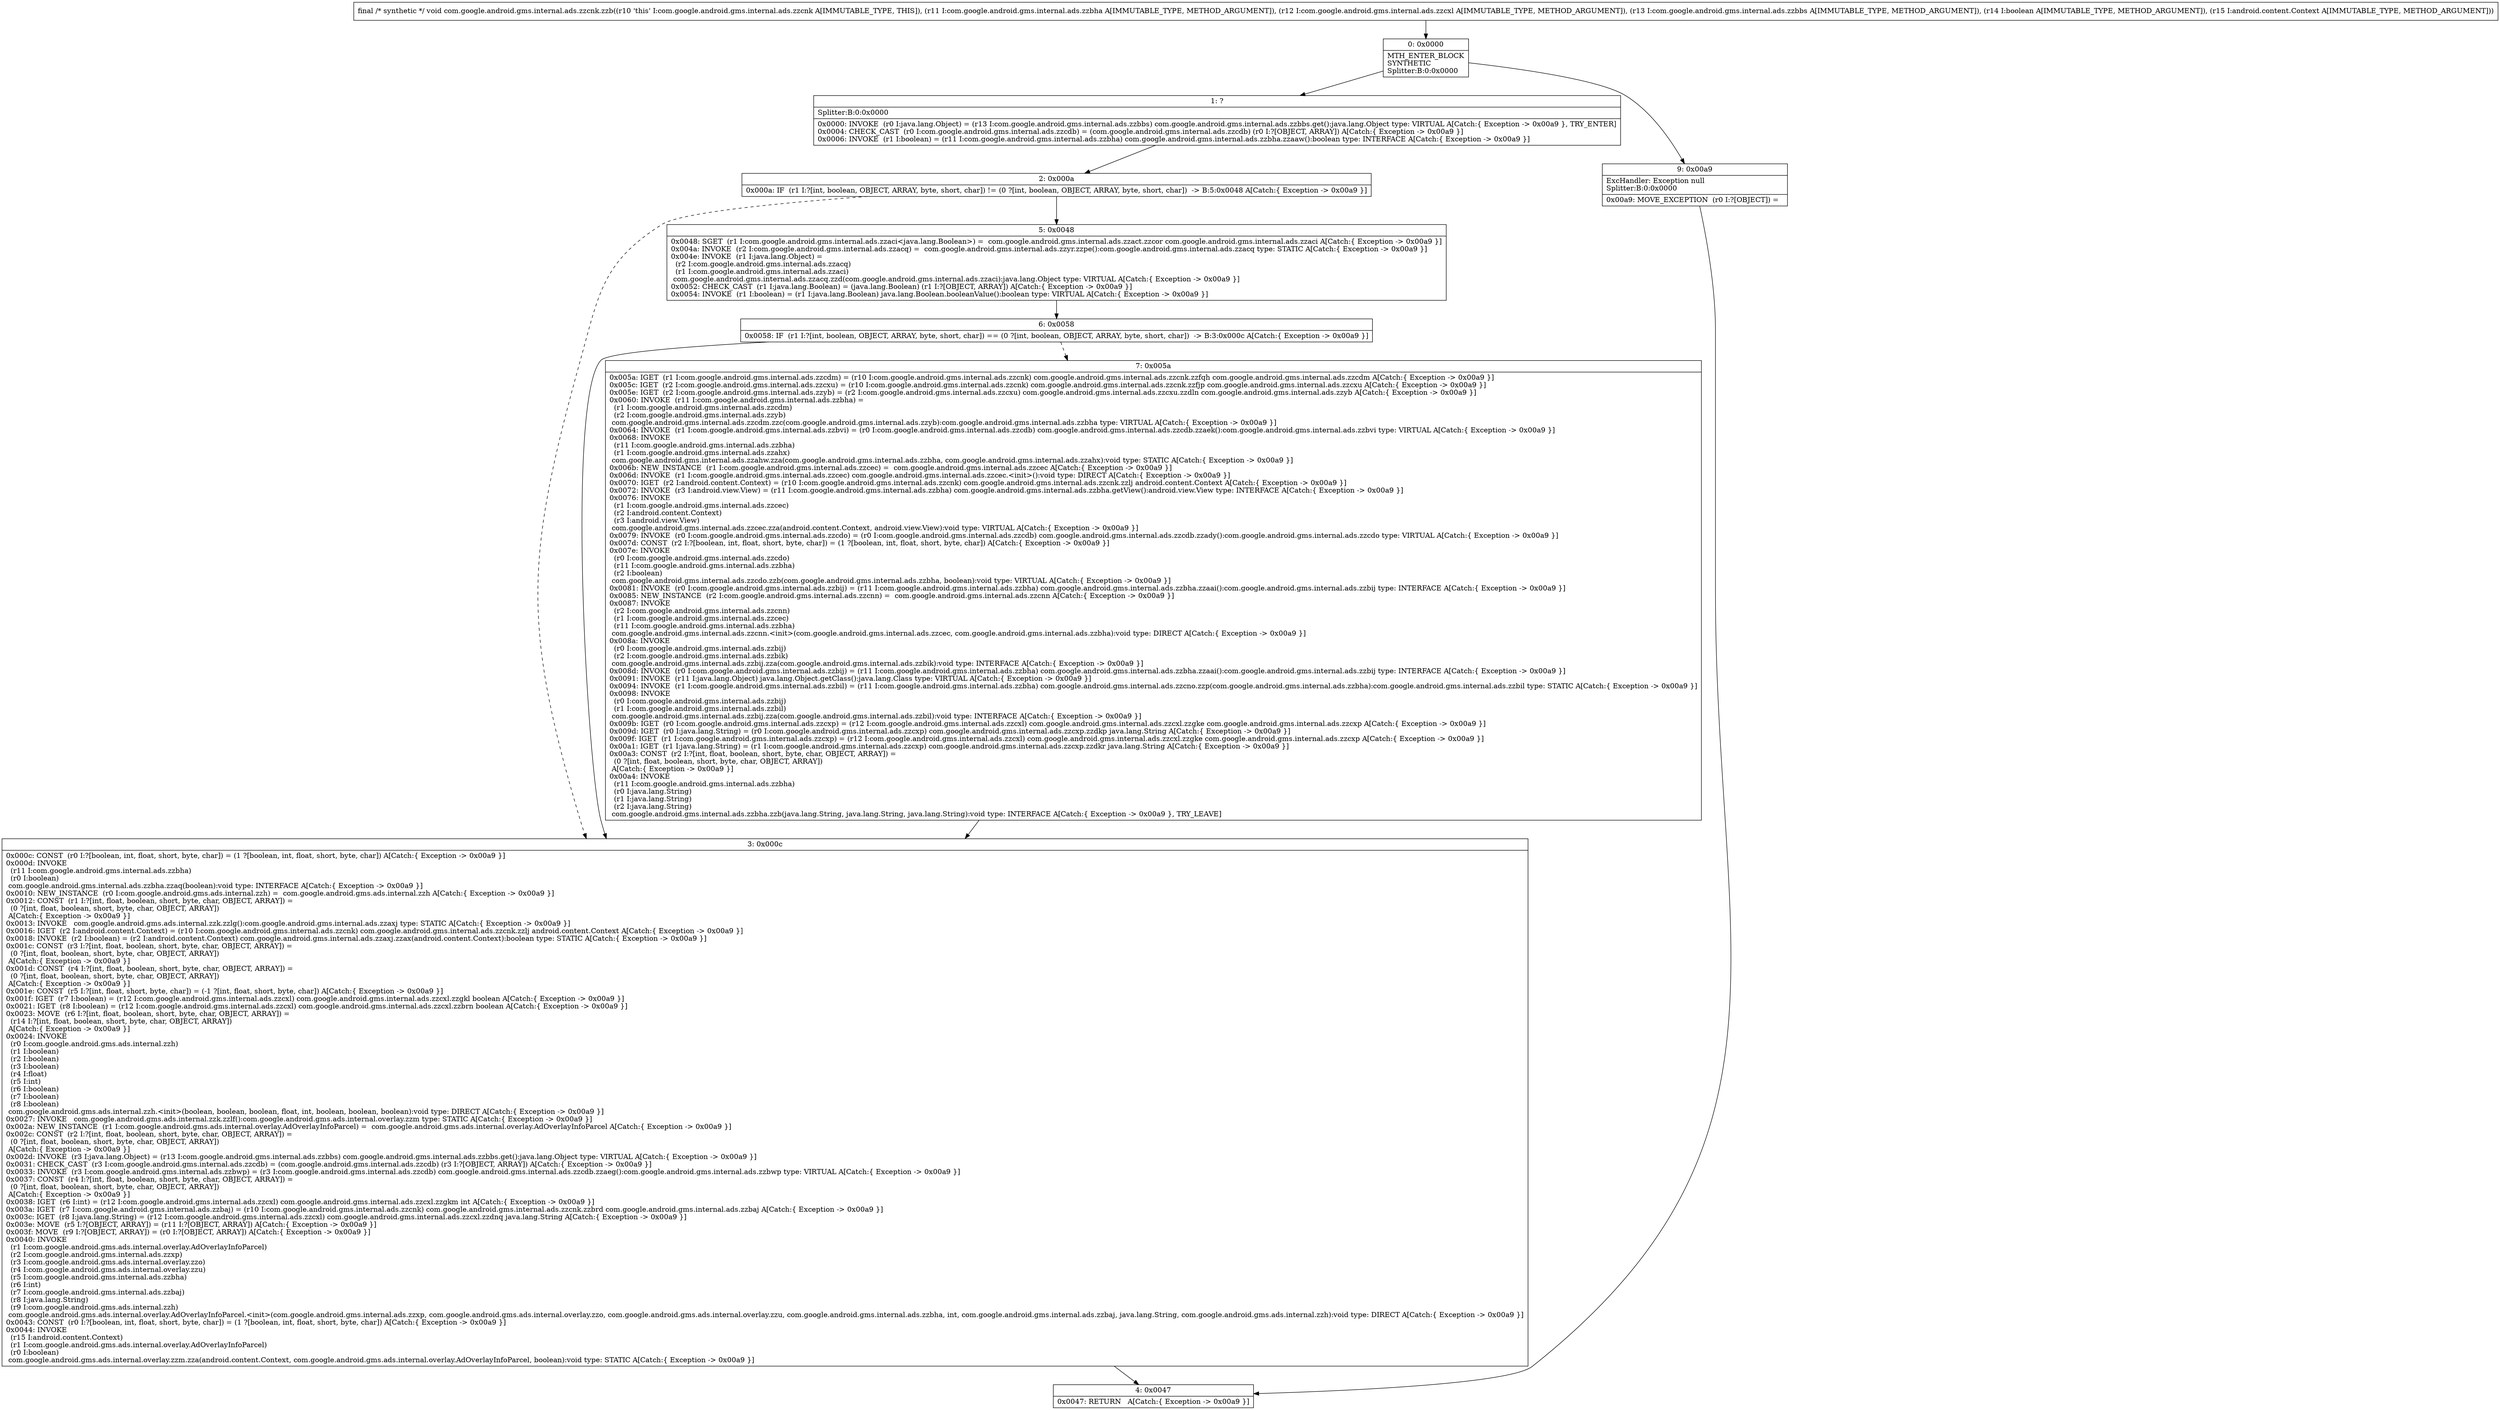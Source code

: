 digraph "CFG forcom.google.android.gms.internal.ads.zzcnk.zzb(Lcom\/google\/android\/gms\/internal\/ads\/zzbha;Lcom\/google\/android\/gms\/internal\/ads\/zzcxl;Lcom\/google\/android\/gms\/internal\/ads\/zzbbs;ZLandroid\/content\/Context;)V" {
Node_0 [shape=record,label="{0\:\ 0x0000|MTH_ENTER_BLOCK\lSYNTHETIC\lSplitter:B:0:0x0000\l}"];
Node_1 [shape=record,label="{1\:\ ?|Splitter:B:0:0x0000\l|0x0000: INVOKE  (r0 I:java.lang.Object) = (r13 I:com.google.android.gms.internal.ads.zzbbs) com.google.android.gms.internal.ads.zzbbs.get():java.lang.Object type: VIRTUAL A[Catch:\{ Exception \-\> 0x00a9 \}, TRY_ENTER]\l0x0004: CHECK_CAST  (r0 I:com.google.android.gms.internal.ads.zzcdb) = (com.google.android.gms.internal.ads.zzcdb) (r0 I:?[OBJECT, ARRAY]) A[Catch:\{ Exception \-\> 0x00a9 \}]\l0x0006: INVOKE  (r1 I:boolean) = (r11 I:com.google.android.gms.internal.ads.zzbha) com.google.android.gms.internal.ads.zzbha.zzaaw():boolean type: INTERFACE A[Catch:\{ Exception \-\> 0x00a9 \}]\l}"];
Node_2 [shape=record,label="{2\:\ 0x000a|0x000a: IF  (r1 I:?[int, boolean, OBJECT, ARRAY, byte, short, char]) != (0 ?[int, boolean, OBJECT, ARRAY, byte, short, char])  \-\> B:5:0x0048 A[Catch:\{ Exception \-\> 0x00a9 \}]\l}"];
Node_3 [shape=record,label="{3\:\ 0x000c|0x000c: CONST  (r0 I:?[boolean, int, float, short, byte, char]) = (1 ?[boolean, int, float, short, byte, char]) A[Catch:\{ Exception \-\> 0x00a9 \}]\l0x000d: INVOKE  \l  (r11 I:com.google.android.gms.internal.ads.zzbha)\l  (r0 I:boolean)\l com.google.android.gms.internal.ads.zzbha.zzaq(boolean):void type: INTERFACE A[Catch:\{ Exception \-\> 0x00a9 \}]\l0x0010: NEW_INSTANCE  (r0 I:com.google.android.gms.ads.internal.zzh) =  com.google.android.gms.ads.internal.zzh A[Catch:\{ Exception \-\> 0x00a9 \}]\l0x0012: CONST  (r1 I:?[int, float, boolean, short, byte, char, OBJECT, ARRAY]) = \l  (0 ?[int, float, boolean, short, byte, char, OBJECT, ARRAY])\l A[Catch:\{ Exception \-\> 0x00a9 \}]\l0x0013: INVOKE   com.google.android.gms.ads.internal.zzk.zzlg():com.google.android.gms.internal.ads.zzaxj type: STATIC A[Catch:\{ Exception \-\> 0x00a9 \}]\l0x0016: IGET  (r2 I:android.content.Context) = (r10 I:com.google.android.gms.internal.ads.zzcnk) com.google.android.gms.internal.ads.zzcnk.zzlj android.content.Context A[Catch:\{ Exception \-\> 0x00a9 \}]\l0x0018: INVOKE  (r2 I:boolean) = (r2 I:android.content.Context) com.google.android.gms.internal.ads.zzaxj.zzax(android.content.Context):boolean type: STATIC A[Catch:\{ Exception \-\> 0x00a9 \}]\l0x001c: CONST  (r3 I:?[int, float, boolean, short, byte, char, OBJECT, ARRAY]) = \l  (0 ?[int, float, boolean, short, byte, char, OBJECT, ARRAY])\l A[Catch:\{ Exception \-\> 0x00a9 \}]\l0x001d: CONST  (r4 I:?[int, float, boolean, short, byte, char, OBJECT, ARRAY]) = \l  (0 ?[int, float, boolean, short, byte, char, OBJECT, ARRAY])\l A[Catch:\{ Exception \-\> 0x00a9 \}]\l0x001e: CONST  (r5 I:?[int, float, short, byte, char]) = (\-1 ?[int, float, short, byte, char]) A[Catch:\{ Exception \-\> 0x00a9 \}]\l0x001f: IGET  (r7 I:boolean) = (r12 I:com.google.android.gms.internal.ads.zzcxl) com.google.android.gms.internal.ads.zzcxl.zzgkl boolean A[Catch:\{ Exception \-\> 0x00a9 \}]\l0x0021: IGET  (r8 I:boolean) = (r12 I:com.google.android.gms.internal.ads.zzcxl) com.google.android.gms.internal.ads.zzcxl.zzbrn boolean A[Catch:\{ Exception \-\> 0x00a9 \}]\l0x0023: MOVE  (r6 I:?[int, float, boolean, short, byte, char, OBJECT, ARRAY]) = \l  (r14 I:?[int, float, boolean, short, byte, char, OBJECT, ARRAY])\l A[Catch:\{ Exception \-\> 0x00a9 \}]\l0x0024: INVOKE  \l  (r0 I:com.google.android.gms.ads.internal.zzh)\l  (r1 I:boolean)\l  (r2 I:boolean)\l  (r3 I:boolean)\l  (r4 I:float)\l  (r5 I:int)\l  (r6 I:boolean)\l  (r7 I:boolean)\l  (r8 I:boolean)\l com.google.android.gms.ads.internal.zzh.\<init\>(boolean, boolean, boolean, float, int, boolean, boolean, boolean):void type: DIRECT A[Catch:\{ Exception \-\> 0x00a9 \}]\l0x0027: INVOKE   com.google.android.gms.ads.internal.zzk.zzlf():com.google.android.gms.ads.internal.overlay.zzm type: STATIC A[Catch:\{ Exception \-\> 0x00a9 \}]\l0x002a: NEW_INSTANCE  (r1 I:com.google.android.gms.ads.internal.overlay.AdOverlayInfoParcel) =  com.google.android.gms.ads.internal.overlay.AdOverlayInfoParcel A[Catch:\{ Exception \-\> 0x00a9 \}]\l0x002c: CONST  (r2 I:?[int, float, boolean, short, byte, char, OBJECT, ARRAY]) = \l  (0 ?[int, float, boolean, short, byte, char, OBJECT, ARRAY])\l A[Catch:\{ Exception \-\> 0x00a9 \}]\l0x002d: INVOKE  (r3 I:java.lang.Object) = (r13 I:com.google.android.gms.internal.ads.zzbbs) com.google.android.gms.internal.ads.zzbbs.get():java.lang.Object type: VIRTUAL A[Catch:\{ Exception \-\> 0x00a9 \}]\l0x0031: CHECK_CAST  (r3 I:com.google.android.gms.internal.ads.zzcdb) = (com.google.android.gms.internal.ads.zzcdb) (r3 I:?[OBJECT, ARRAY]) A[Catch:\{ Exception \-\> 0x00a9 \}]\l0x0033: INVOKE  (r3 I:com.google.android.gms.internal.ads.zzbwp) = (r3 I:com.google.android.gms.internal.ads.zzcdb) com.google.android.gms.internal.ads.zzcdb.zzaeg():com.google.android.gms.internal.ads.zzbwp type: VIRTUAL A[Catch:\{ Exception \-\> 0x00a9 \}]\l0x0037: CONST  (r4 I:?[int, float, boolean, short, byte, char, OBJECT, ARRAY]) = \l  (0 ?[int, float, boolean, short, byte, char, OBJECT, ARRAY])\l A[Catch:\{ Exception \-\> 0x00a9 \}]\l0x0038: IGET  (r6 I:int) = (r12 I:com.google.android.gms.internal.ads.zzcxl) com.google.android.gms.internal.ads.zzcxl.zzgkm int A[Catch:\{ Exception \-\> 0x00a9 \}]\l0x003a: IGET  (r7 I:com.google.android.gms.internal.ads.zzbaj) = (r10 I:com.google.android.gms.internal.ads.zzcnk) com.google.android.gms.internal.ads.zzcnk.zzbrd com.google.android.gms.internal.ads.zzbaj A[Catch:\{ Exception \-\> 0x00a9 \}]\l0x003c: IGET  (r8 I:java.lang.String) = (r12 I:com.google.android.gms.internal.ads.zzcxl) com.google.android.gms.internal.ads.zzcxl.zzdnq java.lang.String A[Catch:\{ Exception \-\> 0x00a9 \}]\l0x003e: MOVE  (r5 I:?[OBJECT, ARRAY]) = (r11 I:?[OBJECT, ARRAY]) A[Catch:\{ Exception \-\> 0x00a9 \}]\l0x003f: MOVE  (r9 I:?[OBJECT, ARRAY]) = (r0 I:?[OBJECT, ARRAY]) A[Catch:\{ Exception \-\> 0x00a9 \}]\l0x0040: INVOKE  \l  (r1 I:com.google.android.gms.ads.internal.overlay.AdOverlayInfoParcel)\l  (r2 I:com.google.android.gms.internal.ads.zzxp)\l  (r3 I:com.google.android.gms.ads.internal.overlay.zzo)\l  (r4 I:com.google.android.gms.ads.internal.overlay.zzu)\l  (r5 I:com.google.android.gms.internal.ads.zzbha)\l  (r6 I:int)\l  (r7 I:com.google.android.gms.internal.ads.zzbaj)\l  (r8 I:java.lang.String)\l  (r9 I:com.google.android.gms.ads.internal.zzh)\l com.google.android.gms.ads.internal.overlay.AdOverlayInfoParcel.\<init\>(com.google.android.gms.internal.ads.zzxp, com.google.android.gms.ads.internal.overlay.zzo, com.google.android.gms.ads.internal.overlay.zzu, com.google.android.gms.internal.ads.zzbha, int, com.google.android.gms.internal.ads.zzbaj, java.lang.String, com.google.android.gms.ads.internal.zzh):void type: DIRECT A[Catch:\{ Exception \-\> 0x00a9 \}]\l0x0043: CONST  (r0 I:?[boolean, int, float, short, byte, char]) = (1 ?[boolean, int, float, short, byte, char]) A[Catch:\{ Exception \-\> 0x00a9 \}]\l0x0044: INVOKE  \l  (r15 I:android.content.Context)\l  (r1 I:com.google.android.gms.ads.internal.overlay.AdOverlayInfoParcel)\l  (r0 I:boolean)\l com.google.android.gms.ads.internal.overlay.zzm.zza(android.content.Context, com.google.android.gms.ads.internal.overlay.AdOverlayInfoParcel, boolean):void type: STATIC A[Catch:\{ Exception \-\> 0x00a9 \}]\l}"];
Node_4 [shape=record,label="{4\:\ 0x0047|0x0047: RETURN   A[Catch:\{ Exception \-\> 0x00a9 \}]\l}"];
Node_5 [shape=record,label="{5\:\ 0x0048|0x0048: SGET  (r1 I:com.google.android.gms.internal.ads.zzaci\<java.lang.Boolean\>) =  com.google.android.gms.internal.ads.zzact.zzcor com.google.android.gms.internal.ads.zzaci A[Catch:\{ Exception \-\> 0x00a9 \}]\l0x004a: INVOKE  (r2 I:com.google.android.gms.internal.ads.zzacq) =  com.google.android.gms.internal.ads.zzyr.zzpe():com.google.android.gms.internal.ads.zzacq type: STATIC A[Catch:\{ Exception \-\> 0x00a9 \}]\l0x004e: INVOKE  (r1 I:java.lang.Object) = \l  (r2 I:com.google.android.gms.internal.ads.zzacq)\l  (r1 I:com.google.android.gms.internal.ads.zzaci)\l com.google.android.gms.internal.ads.zzacq.zzd(com.google.android.gms.internal.ads.zzaci):java.lang.Object type: VIRTUAL A[Catch:\{ Exception \-\> 0x00a9 \}]\l0x0052: CHECK_CAST  (r1 I:java.lang.Boolean) = (java.lang.Boolean) (r1 I:?[OBJECT, ARRAY]) A[Catch:\{ Exception \-\> 0x00a9 \}]\l0x0054: INVOKE  (r1 I:boolean) = (r1 I:java.lang.Boolean) java.lang.Boolean.booleanValue():boolean type: VIRTUAL A[Catch:\{ Exception \-\> 0x00a9 \}]\l}"];
Node_6 [shape=record,label="{6\:\ 0x0058|0x0058: IF  (r1 I:?[int, boolean, OBJECT, ARRAY, byte, short, char]) == (0 ?[int, boolean, OBJECT, ARRAY, byte, short, char])  \-\> B:3:0x000c A[Catch:\{ Exception \-\> 0x00a9 \}]\l}"];
Node_7 [shape=record,label="{7\:\ 0x005a|0x005a: IGET  (r1 I:com.google.android.gms.internal.ads.zzcdm) = (r10 I:com.google.android.gms.internal.ads.zzcnk) com.google.android.gms.internal.ads.zzcnk.zzfqh com.google.android.gms.internal.ads.zzcdm A[Catch:\{ Exception \-\> 0x00a9 \}]\l0x005c: IGET  (r2 I:com.google.android.gms.internal.ads.zzcxu) = (r10 I:com.google.android.gms.internal.ads.zzcnk) com.google.android.gms.internal.ads.zzcnk.zzfjp com.google.android.gms.internal.ads.zzcxu A[Catch:\{ Exception \-\> 0x00a9 \}]\l0x005e: IGET  (r2 I:com.google.android.gms.internal.ads.zzyb) = (r2 I:com.google.android.gms.internal.ads.zzcxu) com.google.android.gms.internal.ads.zzcxu.zzdln com.google.android.gms.internal.ads.zzyb A[Catch:\{ Exception \-\> 0x00a9 \}]\l0x0060: INVOKE  (r11 I:com.google.android.gms.internal.ads.zzbha) = \l  (r1 I:com.google.android.gms.internal.ads.zzcdm)\l  (r2 I:com.google.android.gms.internal.ads.zzyb)\l com.google.android.gms.internal.ads.zzcdm.zzc(com.google.android.gms.internal.ads.zzyb):com.google.android.gms.internal.ads.zzbha type: VIRTUAL A[Catch:\{ Exception \-\> 0x00a9 \}]\l0x0064: INVOKE  (r1 I:com.google.android.gms.internal.ads.zzbvi) = (r0 I:com.google.android.gms.internal.ads.zzcdb) com.google.android.gms.internal.ads.zzcdb.zzaek():com.google.android.gms.internal.ads.zzbvi type: VIRTUAL A[Catch:\{ Exception \-\> 0x00a9 \}]\l0x0068: INVOKE  \l  (r11 I:com.google.android.gms.internal.ads.zzbha)\l  (r1 I:com.google.android.gms.internal.ads.zzahx)\l com.google.android.gms.internal.ads.zzahw.zza(com.google.android.gms.internal.ads.zzbha, com.google.android.gms.internal.ads.zzahx):void type: STATIC A[Catch:\{ Exception \-\> 0x00a9 \}]\l0x006b: NEW_INSTANCE  (r1 I:com.google.android.gms.internal.ads.zzcec) =  com.google.android.gms.internal.ads.zzcec A[Catch:\{ Exception \-\> 0x00a9 \}]\l0x006d: INVOKE  (r1 I:com.google.android.gms.internal.ads.zzcec) com.google.android.gms.internal.ads.zzcec.\<init\>():void type: DIRECT A[Catch:\{ Exception \-\> 0x00a9 \}]\l0x0070: IGET  (r2 I:android.content.Context) = (r10 I:com.google.android.gms.internal.ads.zzcnk) com.google.android.gms.internal.ads.zzcnk.zzlj android.content.Context A[Catch:\{ Exception \-\> 0x00a9 \}]\l0x0072: INVOKE  (r3 I:android.view.View) = (r11 I:com.google.android.gms.internal.ads.zzbha) com.google.android.gms.internal.ads.zzbha.getView():android.view.View type: INTERFACE A[Catch:\{ Exception \-\> 0x00a9 \}]\l0x0076: INVOKE  \l  (r1 I:com.google.android.gms.internal.ads.zzcec)\l  (r2 I:android.content.Context)\l  (r3 I:android.view.View)\l com.google.android.gms.internal.ads.zzcec.zza(android.content.Context, android.view.View):void type: VIRTUAL A[Catch:\{ Exception \-\> 0x00a9 \}]\l0x0079: INVOKE  (r0 I:com.google.android.gms.internal.ads.zzcdo) = (r0 I:com.google.android.gms.internal.ads.zzcdb) com.google.android.gms.internal.ads.zzcdb.zzady():com.google.android.gms.internal.ads.zzcdo type: VIRTUAL A[Catch:\{ Exception \-\> 0x00a9 \}]\l0x007d: CONST  (r2 I:?[boolean, int, float, short, byte, char]) = (1 ?[boolean, int, float, short, byte, char]) A[Catch:\{ Exception \-\> 0x00a9 \}]\l0x007e: INVOKE  \l  (r0 I:com.google.android.gms.internal.ads.zzcdo)\l  (r11 I:com.google.android.gms.internal.ads.zzbha)\l  (r2 I:boolean)\l com.google.android.gms.internal.ads.zzcdo.zzb(com.google.android.gms.internal.ads.zzbha, boolean):void type: VIRTUAL A[Catch:\{ Exception \-\> 0x00a9 \}]\l0x0081: INVOKE  (r0 I:com.google.android.gms.internal.ads.zzbij) = (r11 I:com.google.android.gms.internal.ads.zzbha) com.google.android.gms.internal.ads.zzbha.zzaai():com.google.android.gms.internal.ads.zzbij type: INTERFACE A[Catch:\{ Exception \-\> 0x00a9 \}]\l0x0085: NEW_INSTANCE  (r2 I:com.google.android.gms.internal.ads.zzcnn) =  com.google.android.gms.internal.ads.zzcnn A[Catch:\{ Exception \-\> 0x00a9 \}]\l0x0087: INVOKE  \l  (r2 I:com.google.android.gms.internal.ads.zzcnn)\l  (r1 I:com.google.android.gms.internal.ads.zzcec)\l  (r11 I:com.google.android.gms.internal.ads.zzbha)\l com.google.android.gms.internal.ads.zzcnn.\<init\>(com.google.android.gms.internal.ads.zzcec, com.google.android.gms.internal.ads.zzbha):void type: DIRECT A[Catch:\{ Exception \-\> 0x00a9 \}]\l0x008a: INVOKE  \l  (r0 I:com.google.android.gms.internal.ads.zzbij)\l  (r2 I:com.google.android.gms.internal.ads.zzbik)\l com.google.android.gms.internal.ads.zzbij.zza(com.google.android.gms.internal.ads.zzbik):void type: INTERFACE A[Catch:\{ Exception \-\> 0x00a9 \}]\l0x008d: INVOKE  (r0 I:com.google.android.gms.internal.ads.zzbij) = (r11 I:com.google.android.gms.internal.ads.zzbha) com.google.android.gms.internal.ads.zzbha.zzaai():com.google.android.gms.internal.ads.zzbij type: INTERFACE A[Catch:\{ Exception \-\> 0x00a9 \}]\l0x0091: INVOKE  (r11 I:java.lang.Object) java.lang.Object.getClass():java.lang.Class type: VIRTUAL A[Catch:\{ Exception \-\> 0x00a9 \}]\l0x0094: INVOKE  (r1 I:com.google.android.gms.internal.ads.zzbil) = (r11 I:com.google.android.gms.internal.ads.zzbha) com.google.android.gms.internal.ads.zzcno.zzp(com.google.android.gms.internal.ads.zzbha):com.google.android.gms.internal.ads.zzbil type: STATIC A[Catch:\{ Exception \-\> 0x00a9 \}]\l0x0098: INVOKE  \l  (r0 I:com.google.android.gms.internal.ads.zzbij)\l  (r1 I:com.google.android.gms.internal.ads.zzbil)\l com.google.android.gms.internal.ads.zzbij.zza(com.google.android.gms.internal.ads.zzbil):void type: INTERFACE A[Catch:\{ Exception \-\> 0x00a9 \}]\l0x009b: IGET  (r0 I:com.google.android.gms.internal.ads.zzcxp) = (r12 I:com.google.android.gms.internal.ads.zzcxl) com.google.android.gms.internal.ads.zzcxl.zzgke com.google.android.gms.internal.ads.zzcxp A[Catch:\{ Exception \-\> 0x00a9 \}]\l0x009d: IGET  (r0 I:java.lang.String) = (r0 I:com.google.android.gms.internal.ads.zzcxp) com.google.android.gms.internal.ads.zzcxp.zzdkp java.lang.String A[Catch:\{ Exception \-\> 0x00a9 \}]\l0x009f: IGET  (r1 I:com.google.android.gms.internal.ads.zzcxp) = (r12 I:com.google.android.gms.internal.ads.zzcxl) com.google.android.gms.internal.ads.zzcxl.zzgke com.google.android.gms.internal.ads.zzcxp A[Catch:\{ Exception \-\> 0x00a9 \}]\l0x00a1: IGET  (r1 I:java.lang.String) = (r1 I:com.google.android.gms.internal.ads.zzcxp) com.google.android.gms.internal.ads.zzcxp.zzdkr java.lang.String A[Catch:\{ Exception \-\> 0x00a9 \}]\l0x00a3: CONST  (r2 I:?[int, float, boolean, short, byte, char, OBJECT, ARRAY]) = \l  (0 ?[int, float, boolean, short, byte, char, OBJECT, ARRAY])\l A[Catch:\{ Exception \-\> 0x00a9 \}]\l0x00a4: INVOKE  \l  (r11 I:com.google.android.gms.internal.ads.zzbha)\l  (r0 I:java.lang.String)\l  (r1 I:java.lang.String)\l  (r2 I:java.lang.String)\l com.google.android.gms.internal.ads.zzbha.zzb(java.lang.String, java.lang.String, java.lang.String):void type: INTERFACE A[Catch:\{ Exception \-\> 0x00a9 \}, TRY_LEAVE]\l}"];
Node_9 [shape=record,label="{9\:\ 0x00a9|ExcHandler: Exception null\lSplitter:B:0:0x0000\l|0x00a9: MOVE_EXCEPTION  (r0 I:?[OBJECT]) =  \l}"];
MethodNode[shape=record,label="{final \/* synthetic *\/ void com.google.android.gms.internal.ads.zzcnk.zzb((r10 'this' I:com.google.android.gms.internal.ads.zzcnk A[IMMUTABLE_TYPE, THIS]), (r11 I:com.google.android.gms.internal.ads.zzbha A[IMMUTABLE_TYPE, METHOD_ARGUMENT]), (r12 I:com.google.android.gms.internal.ads.zzcxl A[IMMUTABLE_TYPE, METHOD_ARGUMENT]), (r13 I:com.google.android.gms.internal.ads.zzbbs A[IMMUTABLE_TYPE, METHOD_ARGUMENT]), (r14 I:boolean A[IMMUTABLE_TYPE, METHOD_ARGUMENT]), (r15 I:android.content.Context A[IMMUTABLE_TYPE, METHOD_ARGUMENT])) }"];
MethodNode -> Node_0;
Node_0 -> Node_1;
Node_0 -> Node_9;
Node_1 -> Node_2;
Node_2 -> Node_3[style=dashed];
Node_2 -> Node_5;
Node_3 -> Node_4;
Node_5 -> Node_6;
Node_6 -> Node_3;
Node_6 -> Node_7[style=dashed];
Node_7 -> Node_3;
Node_9 -> Node_4;
}

